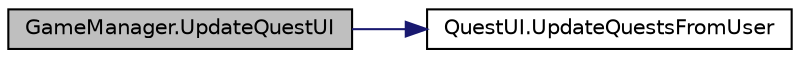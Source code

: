 digraph "GameManager.UpdateQuestUI"
{
  edge [fontname="Helvetica",fontsize="10",labelfontname="Helvetica",labelfontsize="10"];
  node [fontname="Helvetica",fontsize="10",shape=record];
  rankdir="LR";
  Node30 [label="GameManager.UpdateQuestUI",height=0.2,width=0.4,color="black", fillcolor="grey75", style="filled", fontcolor="black"];
  Node30 -> Node31 [color="midnightblue",fontsize="10",style="solid",fontname="Helvetica"];
  Node31 [label="QuestUI.UpdateQuestsFromUser",height=0.2,width=0.4,color="black", fillcolor="white", style="filled",URL="$class_quest_u_i.html#a2f467f83e77058658b8a095cdc159999",tooltip="Get all the current quests from the user instance updated. "];
}
